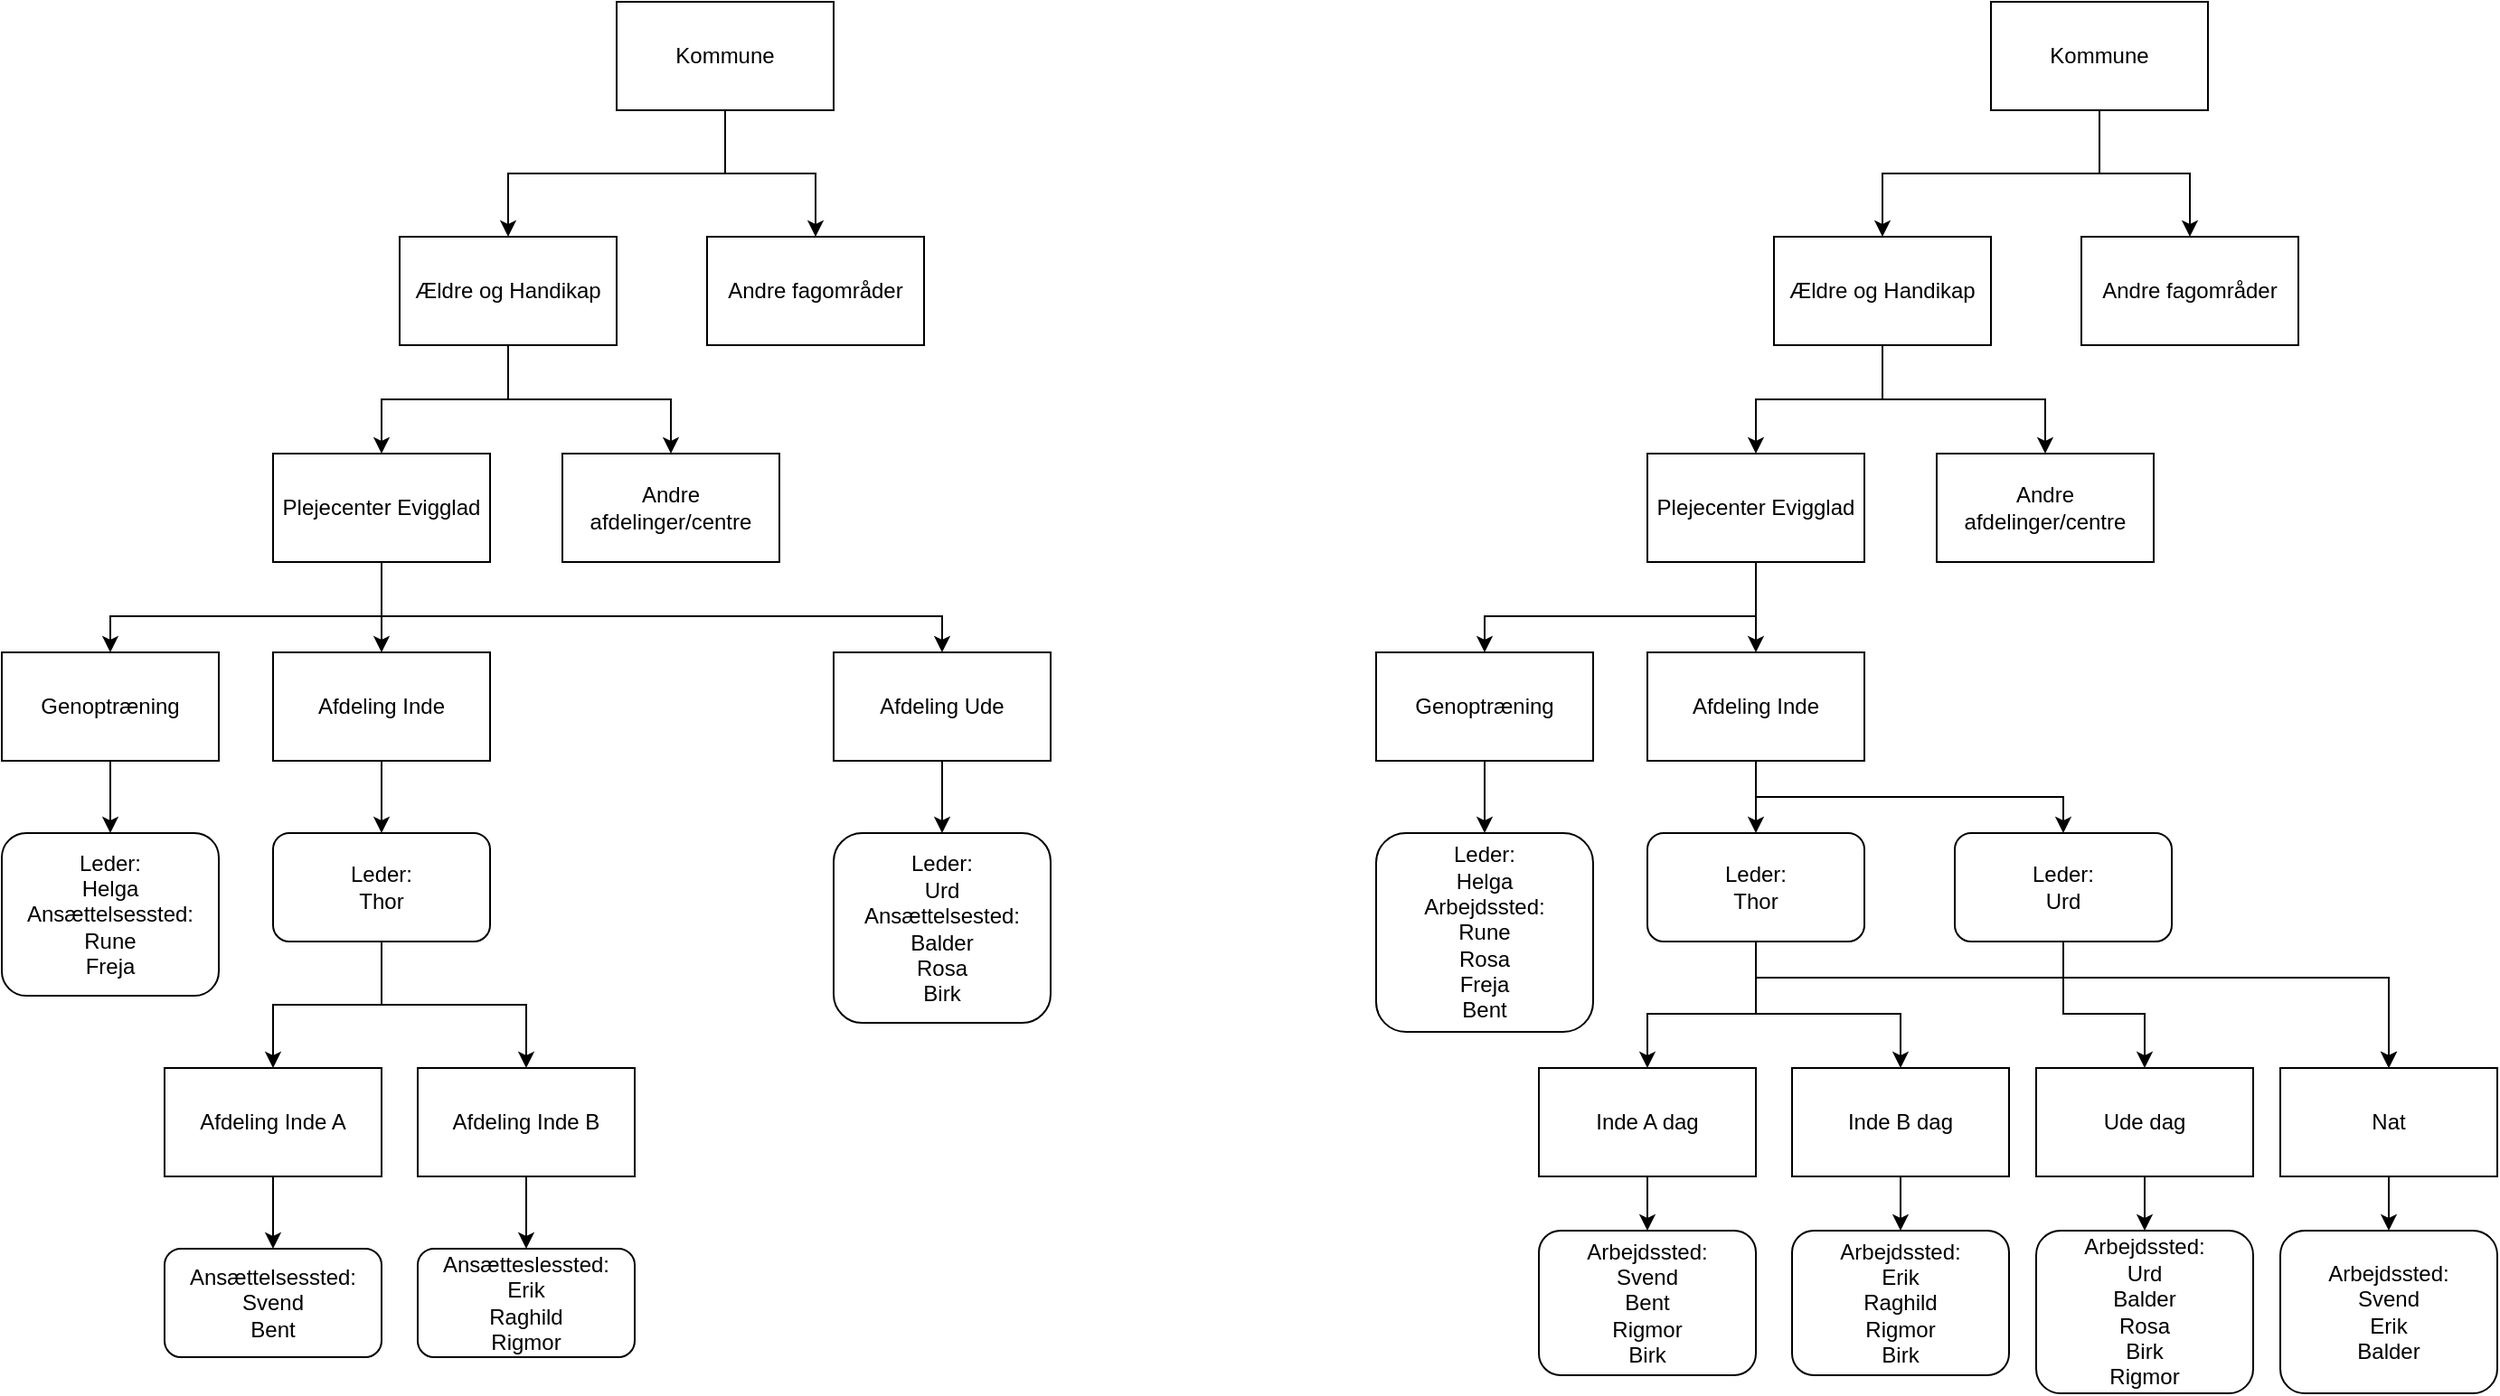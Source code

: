 <mxfile version="12.3.8" type="github" pages="1">
  <diagram id="IXref5agaDI1envroTZy" name="Page-1">
    <mxGraphModel dx="2249" dy="791" grid="1" gridSize="10" guides="1" tooltips="1" connect="1" arrows="1" fold="1" page="1" pageScale="1" pageWidth="827" pageHeight="1169" math="0" shadow="0">
      <root>
        <mxCell id="0"/>
        <mxCell id="1" parent="0"/>
        <mxCell id="Wnkmwy8_kZ7854Y8tCjC-5" style="edgeStyle=orthogonalEdgeStyle;rounded=0;orthogonalLoop=1;jettySize=auto;html=1;entryX=0.5;entryY=0;entryDx=0;entryDy=0;" parent="1" source="Wnkmwy8_kZ7854Y8tCjC-1" target="Wnkmwy8_kZ7854Y8tCjC-2" edge="1">
          <mxGeometry relative="1" as="geometry"/>
        </mxCell>
        <mxCell id="Wnkmwy8_kZ7854Y8tCjC-6" style="edgeStyle=orthogonalEdgeStyle;rounded=0;orthogonalLoop=1;jettySize=auto;html=1;" parent="1" source="Wnkmwy8_kZ7854Y8tCjC-1" target="Wnkmwy8_kZ7854Y8tCjC-4" edge="1">
          <mxGeometry relative="1" as="geometry"/>
        </mxCell>
        <mxCell id="Wnkmwy8_kZ7854Y8tCjC-1" value="Kommune" style="rounded=0;whiteSpace=wrap;html=1;" parent="1" vertex="1">
          <mxGeometry x="240" y="100" width="120" height="60" as="geometry"/>
        </mxCell>
        <mxCell id="Wnkmwy8_kZ7854Y8tCjC-7" style="edgeStyle=orthogonalEdgeStyle;rounded=0;orthogonalLoop=1;jettySize=auto;html=1;" parent="1" source="Wnkmwy8_kZ7854Y8tCjC-2" target="Wnkmwy8_kZ7854Y8tCjC-3" edge="1">
          <mxGeometry relative="1" as="geometry"/>
        </mxCell>
        <mxCell id="Wnkmwy8_kZ7854Y8tCjC-9" style="edgeStyle=orthogonalEdgeStyle;rounded=0;orthogonalLoop=1;jettySize=auto;html=1;entryX=0.5;entryY=0;entryDx=0;entryDy=0;" parent="1" source="Wnkmwy8_kZ7854Y8tCjC-2" target="Wnkmwy8_kZ7854Y8tCjC-8" edge="1">
          <mxGeometry relative="1" as="geometry"/>
        </mxCell>
        <mxCell id="Wnkmwy8_kZ7854Y8tCjC-2" value="Ældre og Handikap" style="rounded=0;whiteSpace=wrap;html=1;" parent="1" vertex="1">
          <mxGeometry x="120" y="230" width="120" height="60" as="geometry"/>
        </mxCell>
        <mxCell id="Wnkmwy8_kZ7854Y8tCjC-14" style="edgeStyle=orthogonalEdgeStyle;rounded=0;orthogonalLoop=1;jettySize=auto;html=1;" parent="1" source="Wnkmwy8_kZ7854Y8tCjC-3" target="Wnkmwy8_kZ7854Y8tCjC-10" edge="1">
          <mxGeometry relative="1" as="geometry">
            <Array as="points">
              <mxPoint x="110" y="440"/>
              <mxPoint x="-40" y="440"/>
            </Array>
          </mxGeometry>
        </mxCell>
        <mxCell id="Wnkmwy8_kZ7854Y8tCjC-15" style="edgeStyle=orthogonalEdgeStyle;rounded=0;orthogonalLoop=1;jettySize=auto;html=1;" parent="1" source="Wnkmwy8_kZ7854Y8tCjC-3" target="Wnkmwy8_kZ7854Y8tCjC-12" edge="1">
          <mxGeometry relative="1" as="geometry">
            <Array as="points">
              <mxPoint x="110" y="440"/>
              <mxPoint x="420" y="440"/>
            </Array>
          </mxGeometry>
        </mxCell>
        <mxCell id="Wnkmwy8_kZ7854Y8tCjC-33" style="edgeStyle=orthogonalEdgeStyle;rounded=0;orthogonalLoop=1;jettySize=auto;html=1;entryX=0.5;entryY=0;entryDx=0;entryDy=0;" parent="1" source="Wnkmwy8_kZ7854Y8tCjC-3" target="Wnkmwy8_kZ7854Y8tCjC-32" edge="1">
          <mxGeometry relative="1" as="geometry"/>
        </mxCell>
        <mxCell id="Wnkmwy8_kZ7854Y8tCjC-3" value="Plejecenter Evigglad" style="rounded=0;whiteSpace=wrap;html=1;" parent="1" vertex="1">
          <mxGeometry x="50" y="350" width="120" height="60" as="geometry"/>
        </mxCell>
        <mxCell id="Wnkmwy8_kZ7854Y8tCjC-4" value="Andre fagområder" style="rounded=0;whiteSpace=wrap;html=1;" parent="1" vertex="1">
          <mxGeometry x="290" y="230" width="120" height="60" as="geometry"/>
        </mxCell>
        <mxCell id="Wnkmwy8_kZ7854Y8tCjC-8" value="Andre afdelinger/centre" style="rounded=0;whiteSpace=wrap;html=1;" parent="1" vertex="1">
          <mxGeometry x="210" y="350" width="120" height="60" as="geometry"/>
        </mxCell>
        <mxCell id="Wnkmwy8_kZ7854Y8tCjC-28" style="edgeStyle=orthogonalEdgeStyle;rounded=0;orthogonalLoop=1;jettySize=auto;html=1;" parent="1" source="Wnkmwy8_kZ7854Y8tCjC-10" target="Wnkmwy8_kZ7854Y8tCjC-26" edge="1">
          <mxGeometry relative="1" as="geometry"/>
        </mxCell>
        <mxCell id="Wnkmwy8_kZ7854Y8tCjC-10" value="Genoptræning" style="rounded=0;whiteSpace=wrap;html=1;" parent="1" vertex="1">
          <mxGeometry x="-100" y="460" width="120" height="60" as="geometry"/>
        </mxCell>
        <mxCell id="Wnkmwy8_kZ7854Y8tCjC-40" style="edgeStyle=orthogonalEdgeStyle;rounded=0;orthogonalLoop=1;jettySize=auto;html=1;entryX=0.5;entryY=0;entryDx=0;entryDy=0;" parent="1" source="Wnkmwy8_kZ7854Y8tCjC-11" target="Wnkmwy8_kZ7854Y8tCjC-39" edge="1">
          <mxGeometry relative="1" as="geometry"/>
        </mxCell>
        <mxCell id="Wnkmwy8_kZ7854Y8tCjC-11" value="Afdeling Inde A" style="rounded=0;whiteSpace=wrap;html=1;" parent="1" vertex="1">
          <mxGeometry x="-10" y="690" width="120" height="60" as="geometry"/>
        </mxCell>
        <mxCell id="hOVymhXeUfGJp4dvNV1h-11" style="edgeStyle=orthogonalEdgeStyle;rounded=0;orthogonalLoop=1;jettySize=auto;html=1;" edge="1" parent="1" source="Wnkmwy8_kZ7854Y8tCjC-12" target="hOVymhXeUfGJp4dvNV1h-10">
          <mxGeometry relative="1" as="geometry"/>
        </mxCell>
        <mxCell id="Wnkmwy8_kZ7854Y8tCjC-12" value="Afdeling Ude" style="rounded=0;whiteSpace=wrap;html=1;" parent="1" vertex="1">
          <mxGeometry x="360" y="460" width="120" height="60" as="geometry"/>
        </mxCell>
        <mxCell id="Wnkmwy8_kZ7854Y8tCjC-26" value="&lt;div&gt;Leder:&lt;/div&gt;&lt;div&gt;Helga&lt;/div&gt;&lt;div&gt;Ansættelsessted:&lt;/div&gt;&lt;div&gt;Rune&lt;/div&gt;&lt;div&gt;Freja&lt;/div&gt;" style="rounded=1;whiteSpace=wrap;html=1;" parent="1" vertex="1">
          <mxGeometry x="-100" y="560" width="120" height="90" as="geometry"/>
        </mxCell>
        <mxCell id="Wnkmwy8_kZ7854Y8tCjC-43" style="edgeStyle=orthogonalEdgeStyle;rounded=0;orthogonalLoop=1;jettySize=auto;html=1;" parent="1" source="Wnkmwy8_kZ7854Y8tCjC-31" target="Wnkmwy8_kZ7854Y8tCjC-41" edge="1">
          <mxGeometry relative="1" as="geometry"/>
        </mxCell>
        <mxCell id="Wnkmwy8_kZ7854Y8tCjC-31" value="Afdeling Inde B" style="rounded=0;whiteSpace=wrap;html=1;" parent="1" vertex="1">
          <mxGeometry x="130" y="690" width="120" height="60" as="geometry"/>
        </mxCell>
        <mxCell id="Wnkmwy8_kZ7854Y8tCjC-35" style="edgeStyle=orthogonalEdgeStyle;rounded=0;orthogonalLoop=1;jettySize=auto;html=1;" parent="1" source="Wnkmwy8_kZ7854Y8tCjC-32" target="Wnkmwy8_kZ7854Y8tCjC-34" edge="1">
          <mxGeometry relative="1" as="geometry"/>
        </mxCell>
        <mxCell id="Wnkmwy8_kZ7854Y8tCjC-32" value="Afdeling Inde" style="rounded=0;whiteSpace=wrap;html=1;" parent="1" vertex="1">
          <mxGeometry x="50" y="460" width="120" height="60" as="geometry"/>
        </mxCell>
        <mxCell id="Wnkmwy8_kZ7854Y8tCjC-36" style="edgeStyle=orthogonalEdgeStyle;rounded=0;orthogonalLoop=1;jettySize=auto;html=1;" parent="1" source="Wnkmwy8_kZ7854Y8tCjC-34" target="Wnkmwy8_kZ7854Y8tCjC-11" edge="1">
          <mxGeometry relative="1" as="geometry"/>
        </mxCell>
        <mxCell id="Wnkmwy8_kZ7854Y8tCjC-37" style="edgeStyle=orthogonalEdgeStyle;rounded=0;orthogonalLoop=1;jettySize=auto;html=1;entryX=0.5;entryY=0;entryDx=0;entryDy=0;" parent="1" source="Wnkmwy8_kZ7854Y8tCjC-34" target="Wnkmwy8_kZ7854Y8tCjC-31" edge="1">
          <mxGeometry relative="1" as="geometry"/>
        </mxCell>
        <mxCell id="Wnkmwy8_kZ7854Y8tCjC-34" value="&lt;div&gt;Leder:&lt;/div&gt;&lt;div&gt;Thor&lt;br&gt;&lt;/div&gt;" style="rounded=1;whiteSpace=wrap;html=1;" parent="1" vertex="1">
          <mxGeometry x="50" y="560" width="120" height="60" as="geometry"/>
        </mxCell>
        <mxCell id="Wnkmwy8_kZ7854Y8tCjC-39" value="&lt;div&gt;Ansættelsessted:&lt;/div&gt;&lt;div&gt;Svend&lt;/div&gt;&lt;div&gt;Bent&lt;/div&gt;" style="rounded=1;whiteSpace=wrap;html=1;" parent="1" vertex="1">
          <mxGeometry x="-10" y="790" width="120" height="60" as="geometry"/>
        </mxCell>
        <mxCell id="Wnkmwy8_kZ7854Y8tCjC-41" value="&lt;div&gt;Ansætteslessted:&lt;/div&gt;&lt;div&gt;Erik&lt;/div&gt;&lt;div&gt;Raghild&lt;/div&gt;&lt;div&gt;Rigmor&lt;br&gt;&lt;/div&gt;" style="rounded=1;whiteSpace=wrap;html=1;" parent="1" vertex="1">
          <mxGeometry x="130" y="790" width="120" height="60" as="geometry"/>
        </mxCell>
        <mxCell id="Wnkmwy8_kZ7854Y8tCjC-44" style="edgeStyle=orthogonalEdgeStyle;rounded=0;orthogonalLoop=1;jettySize=auto;html=1;entryX=0.5;entryY=0;entryDx=0;entryDy=0;" parent="1" source="Wnkmwy8_kZ7854Y8tCjC-46" target="Wnkmwy8_kZ7854Y8tCjC-49" edge="1">
          <mxGeometry relative="1" as="geometry"/>
        </mxCell>
        <mxCell id="Wnkmwy8_kZ7854Y8tCjC-45" style="edgeStyle=orthogonalEdgeStyle;rounded=0;orthogonalLoop=1;jettySize=auto;html=1;" parent="1" source="Wnkmwy8_kZ7854Y8tCjC-46" target="Wnkmwy8_kZ7854Y8tCjC-54" edge="1">
          <mxGeometry relative="1" as="geometry"/>
        </mxCell>
        <mxCell id="Wnkmwy8_kZ7854Y8tCjC-46" value="Kommune" style="rounded=0;whiteSpace=wrap;html=1;" parent="1" vertex="1">
          <mxGeometry x="1000" y="100" width="120" height="60" as="geometry"/>
        </mxCell>
        <mxCell id="Wnkmwy8_kZ7854Y8tCjC-47" style="edgeStyle=orthogonalEdgeStyle;rounded=0;orthogonalLoop=1;jettySize=auto;html=1;" parent="1" source="Wnkmwy8_kZ7854Y8tCjC-49" target="Wnkmwy8_kZ7854Y8tCjC-53" edge="1">
          <mxGeometry relative="1" as="geometry"/>
        </mxCell>
        <mxCell id="Wnkmwy8_kZ7854Y8tCjC-48" style="edgeStyle=orthogonalEdgeStyle;rounded=0;orthogonalLoop=1;jettySize=auto;html=1;entryX=0.5;entryY=0;entryDx=0;entryDy=0;" parent="1" source="Wnkmwy8_kZ7854Y8tCjC-49" target="Wnkmwy8_kZ7854Y8tCjC-55" edge="1">
          <mxGeometry relative="1" as="geometry"/>
        </mxCell>
        <mxCell id="Wnkmwy8_kZ7854Y8tCjC-49" value="Ældre og Handikap" style="rounded=0;whiteSpace=wrap;html=1;" parent="1" vertex="1">
          <mxGeometry x="880" y="230" width="120" height="60" as="geometry"/>
        </mxCell>
        <mxCell id="Wnkmwy8_kZ7854Y8tCjC-50" style="edgeStyle=orthogonalEdgeStyle;rounded=0;orthogonalLoop=1;jettySize=auto;html=1;" parent="1" source="Wnkmwy8_kZ7854Y8tCjC-53" target="Wnkmwy8_kZ7854Y8tCjC-57" edge="1">
          <mxGeometry relative="1" as="geometry">
            <Array as="points">
              <mxPoint x="870" y="440"/>
              <mxPoint x="720" y="440"/>
            </Array>
          </mxGeometry>
        </mxCell>
        <mxCell id="Wnkmwy8_kZ7854Y8tCjC-52" style="edgeStyle=orthogonalEdgeStyle;rounded=0;orthogonalLoop=1;jettySize=auto;html=1;entryX=0.5;entryY=0;entryDx=0;entryDy=0;" parent="1" source="Wnkmwy8_kZ7854Y8tCjC-53" target="Wnkmwy8_kZ7854Y8tCjC-67" edge="1">
          <mxGeometry relative="1" as="geometry"/>
        </mxCell>
        <mxCell id="Wnkmwy8_kZ7854Y8tCjC-53" value="Plejecenter Evigglad" style="rounded=0;whiteSpace=wrap;html=1;" parent="1" vertex="1">
          <mxGeometry x="810" y="350" width="120" height="60" as="geometry"/>
        </mxCell>
        <mxCell id="Wnkmwy8_kZ7854Y8tCjC-54" value="Andre fagområder" style="rounded=0;whiteSpace=wrap;html=1;" parent="1" vertex="1">
          <mxGeometry x="1050" y="230" width="120" height="60" as="geometry"/>
        </mxCell>
        <mxCell id="Wnkmwy8_kZ7854Y8tCjC-55" value="Andre afdelinger/centre" style="rounded=0;whiteSpace=wrap;html=1;" parent="1" vertex="1">
          <mxGeometry x="970" y="350" width="120" height="60" as="geometry"/>
        </mxCell>
        <mxCell id="Wnkmwy8_kZ7854Y8tCjC-56" style="edgeStyle=orthogonalEdgeStyle;rounded=0;orthogonalLoop=1;jettySize=auto;html=1;" parent="1" source="Wnkmwy8_kZ7854Y8tCjC-57" target="Wnkmwy8_kZ7854Y8tCjC-62" edge="1">
          <mxGeometry relative="1" as="geometry"/>
        </mxCell>
        <mxCell id="Wnkmwy8_kZ7854Y8tCjC-57" value="Genoptræning" style="rounded=0;whiteSpace=wrap;html=1;" parent="1" vertex="1">
          <mxGeometry x="660" y="460" width="120" height="60" as="geometry"/>
        </mxCell>
        <mxCell id="hOVymhXeUfGJp4dvNV1h-23" style="edgeStyle=orthogonalEdgeStyle;rounded=0;orthogonalLoop=1;jettySize=auto;html=1;entryX=0.5;entryY=0;entryDx=0;entryDy=0;" edge="1" parent="1" source="Wnkmwy8_kZ7854Y8tCjC-59" target="hOVymhXeUfGJp4dvNV1h-21">
          <mxGeometry relative="1" as="geometry"/>
        </mxCell>
        <mxCell id="Wnkmwy8_kZ7854Y8tCjC-59" value="Inde A dag" style="rounded=0;whiteSpace=wrap;html=1;" parent="1" vertex="1">
          <mxGeometry x="750" y="690" width="120" height="60" as="geometry"/>
        </mxCell>
        <mxCell id="Wnkmwy8_kZ7854Y8tCjC-62" value="&lt;div&gt;Leder:&lt;/div&gt;&lt;div&gt;Helga&lt;/div&gt;&lt;div&gt;Arbejdssted:&lt;/div&gt;&lt;div&gt;Rune&lt;/div&gt;&lt;div&gt;Rosa&lt;br&gt;&lt;/div&gt;&lt;div&gt;Freja&lt;/div&gt;&lt;div&gt;Bent&lt;br&gt;&lt;/div&gt;" style="rounded=1;whiteSpace=wrap;html=1;" parent="1" vertex="1">
          <mxGeometry x="660" y="560" width="120" height="110" as="geometry"/>
        </mxCell>
        <mxCell id="hOVymhXeUfGJp4dvNV1h-24" style="edgeStyle=orthogonalEdgeStyle;rounded=0;orthogonalLoop=1;jettySize=auto;html=1;" edge="1" parent="1" source="Wnkmwy8_kZ7854Y8tCjC-65" target="hOVymhXeUfGJp4dvNV1h-22">
          <mxGeometry relative="1" as="geometry"/>
        </mxCell>
        <mxCell id="Wnkmwy8_kZ7854Y8tCjC-65" value="Inde B dag" style="rounded=0;whiteSpace=wrap;html=1;" parent="1" vertex="1">
          <mxGeometry x="890" y="690" width="120" height="60" as="geometry"/>
        </mxCell>
        <mxCell id="Wnkmwy8_kZ7854Y8tCjC-66" style="edgeStyle=orthogonalEdgeStyle;rounded=0;orthogonalLoop=1;jettySize=auto;html=1;" parent="1" source="Wnkmwy8_kZ7854Y8tCjC-67" target="Wnkmwy8_kZ7854Y8tCjC-70" edge="1">
          <mxGeometry relative="1" as="geometry"/>
        </mxCell>
        <mxCell id="hOVymhXeUfGJp4dvNV1h-17" style="edgeStyle=orthogonalEdgeStyle;rounded=0;orthogonalLoop=1;jettySize=auto;html=1;" edge="1" parent="1" source="Wnkmwy8_kZ7854Y8tCjC-67" target="hOVymhXeUfGJp4dvNV1h-16">
          <mxGeometry relative="1" as="geometry">
            <Array as="points">
              <mxPoint x="870" y="540"/>
              <mxPoint x="1040" y="540"/>
            </Array>
          </mxGeometry>
        </mxCell>
        <mxCell id="Wnkmwy8_kZ7854Y8tCjC-67" value="Afdeling Inde" style="rounded=0;whiteSpace=wrap;html=1;" parent="1" vertex="1">
          <mxGeometry x="810" y="460" width="120" height="60" as="geometry"/>
        </mxCell>
        <mxCell id="hOVymhXeUfGJp4dvNV1h-13" style="edgeStyle=orthogonalEdgeStyle;rounded=0;orthogonalLoop=1;jettySize=auto;html=1;" edge="1" parent="1" source="Wnkmwy8_kZ7854Y8tCjC-70" target="Wnkmwy8_kZ7854Y8tCjC-59">
          <mxGeometry relative="1" as="geometry">
            <Array as="points">
              <mxPoint x="870" y="660"/>
              <mxPoint x="810" y="660"/>
            </Array>
          </mxGeometry>
        </mxCell>
        <mxCell id="hOVymhXeUfGJp4dvNV1h-14" style="edgeStyle=orthogonalEdgeStyle;rounded=0;orthogonalLoop=1;jettySize=auto;html=1;" edge="1" parent="1" source="Wnkmwy8_kZ7854Y8tCjC-70" target="Wnkmwy8_kZ7854Y8tCjC-65">
          <mxGeometry relative="1" as="geometry">
            <Array as="points">
              <mxPoint x="870" y="660"/>
              <mxPoint x="950" y="660"/>
            </Array>
          </mxGeometry>
        </mxCell>
        <mxCell id="hOVymhXeUfGJp4dvNV1h-20" style="edgeStyle=orthogonalEdgeStyle;rounded=0;orthogonalLoop=1;jettySize=auto;html=1;" edge="1" parent="1" source="Wnkmwy8_kZ7854Y8tCjC-70" target="hOVymhXeUfGJp4dvNV1h-1">
          <mxGeometry relative="1" as="geometry">
            <Array as="points">
              <mxPoint x="870" y="640"/>
              <mxPoint x="1220" y="640"/>
            </Array>
          </mxGeometry>
        </mxCell>
        <mxCell id="Wnkmwy8_kZ7854Y8tCjC-70" value="&lt;div&gt;Leder:&lt;/div&gt;&lt;div&gt;Thor&lt;br&gt;&lt;/div&gt;" style="rounded=1;whiteSpace=wrap;html=1;" parent="1" vertex="1">
          <mxGeometry x="810" y="560" width="120" height="60" as="geometry"/>
        </mxCell>
        <mxCell id="hOVymhXeUfGJp4dvNV1h-28" style="edgeStyle=orthogonalEdgeStyle;rounded=0;orthogonalLoop=1;jettySize=auto;html=1;" edge="1" parent="1" source="hOVymhXeUfGJp4dvNV1h-1" target="hOVymhXeUfGJp4dvNV1h-27">
          <mxGeometry relative="1" as="geometry"/>
        </mxCell>
        <mxCell id="hOVymhXeUfGJp4dvNV1h-1" value="Nat" style="rounded=0;whiteSpace=wrap;html=1;" vertex="1" parent="1">
          <mxGeometry x="1160" y="690" width="120" height="60" as="geometry"/>
        </mxCell>
        <mxCell id="hOVymhXeUfGJp4dvNV1h-10" value="&lt;div&gt;Leder:&lt;/div&gt;&lt;div&gt;Urd&lt;/div&gt;&lt;div&gt;Ansættelsested:&lt;/div&gt;&lt;div&gt;Balder&lt;/div&gt;&lt;div&gt;Rosa&lt;/div&gt;&lt;div&gt;Birk&lt;br&gt;&lt;/div&gt;" style="rounded=1;whiteSpace=wrap;html=1;" vertex="1" parent="1">
          <mxGeometry x="360" y="560" width="120" height="105" as="geometry"/>
        </mxCell>
        <mxCell id="hOVymhXeUfGJp4dvNV1h-26" style="edgeStyle=orthogonalEdgeStyle;rounded=0;orthogonalLoop=1;jettySize=auto;html=1;" edge="1" parent="1" source="hOVymhXeUfGJp4dvNV1h-12" target="hOVymhXeUfGJp4dvNV1h-25">
          <mxGeometry relative="1" as="geometry"/>
        </mxCell>
        <mxCell id="hOVymhXeUfGJp4dvNV1h-12" value="Ude dag" style="rounded=0;whiteSpace=wrap;html=1;" vertex="1" parent="1">
          <mxGeometry x="1025" y="690" width="120" height="60" as="geometry"/>
        </mxCell>
        <mxCell id="hOVymhXeUfGJp4dvNV1h-18" style="edgeStyle=orthogonalEdgeStyle;rounded=0;orthogonalLoop=1;jettySize=auto;html=1;" edge="1" parent="1" source="hOVymhXeUfGJp4dvNV1h-16" target="hOVymhXeUfGJp4dvNV1h-12">
          <mxGeometry relative="1" as="geometry">
            <Array as="points">
              <mxPoint x="1040" y="660"/>
              <mxPoint x="1085" y="660"/>
            </Array>
          </mxGeometry>
        </mxCell>
        <mxCell id="hOVymhXeUfGJp4dvNV1h-19" style="edgeStyle=orthogonalEdgeStyle;rounded=0;orthogonalLoop=1;jettySize=auto;html=1;" edge="1" parent="1" source="hOVymhXeUfGJp4dvNV1h-16" target="hOVymhXeUfGJp4dvNV1h-1">
          <mxGeometry relative="1" as="geometry">
            <Array as="points">
              <mxPoint x="1040" y="640"/>
              <mxPoint x="1220" y="640"/>
            </Array>
          </mxGeometry>
        </mxCell>
        <mxCell id="hOVymhXeUfGJp4dvNV1h-16" value="&lt;div&gt;Leder:&lt;/div&gt;&lt;div&gt;Urd&lt;br&gt;&lt;/div&gt;" style="rounded=1;whiteSpace=wrap;html=1;" vertex="1" parent="1">
          <mxGeometry x="980" y="560" width="120" height="60" as="geometry"/>
        </mxCell>
        <mxCell id="hOVymhXeUfGJp4dvNV1h-21" value="&lt;div&gt;Arbejdssted:&lt;/div&gt;&lt;div&gt;Svend&lt;/div&gt;&lt;div&gt;Bent&lt;/div&gt;&lt;div&gt;Rigmor&lt;/div&gt;&lt;div&gt;Birk&lt;br&gt;&lt;/div&gt;" style="rounded=1;whiteSpace=wrap;html=1;" vertex="1" parent="1">
          <mxGeometry x="750" y="780" width="120" height="80" as="geometry"/>
        </mxCell>
        <mxCell id="hOVymhXeUfGJp4dvNV1h-22" value="&lt;div&gt;Arbejdssted:&lt;/div&gt;&lt;div&gt;Erik&lt;/div&gt;&lt;div&gt;Raghild&lt;/div&gt;&lt;div&gt;Rigmor&lt;/div&gt;&lt;div&gt;Birk&lt;br&gt;&lt;/div&gt;" style="rounded=1;whiteSpace=wrap;html=1;" vertex="1" parent="1">
          <mxGeometry x="890" y="780" width="120" height="80" as="geometry"/>
        </mxCell>
        <mxCell id="hOVymhXeUfGJp4dvNV1h-25" value="&lt;div&gt;Arbejdssted:&lt;/div&gt;&lt;div&gt;Urd&lt;br&gt;&lt;/div&gt;&lt;div&gt;Balder&lt;/div&gt;&lt;div&gt;Rosa&lt;/div&gt;&lt;div&gt;Birk&lt;/div&gt;&lt;div&gt;Rigmor&lt;br&gt;&lt;/div&gt;" style="rounded=1;whiteSpace=wrap;html=1;" vertex="1" parent="1">
          <mxGeometry x="1025" y="780" width="120" height="90" as="geometry"/>
        </mxCell>
        <mxCell id="hOVymhXeUfGJp4dvNV1h-27" value="&lt;div&gt;Arbejdssted:&lt;/div&gt;&lt;div&gt;Svend&lt;/div&gt;&lt;div&gt;Erik&lt;/div&gt;&lt;div&gt;Balder&lt;br&gt;&lt;/div&gt;" style="rounded=1;whiteSpace=wrap;html=1;" vertex="1" parent="1">
          <mxGeometry x="1160" y="780" width="120" height="90" as="geometry"/>
        </mxCell>
      </root>
    </mxGraphModel>
  </diagram>
</mxfile>
